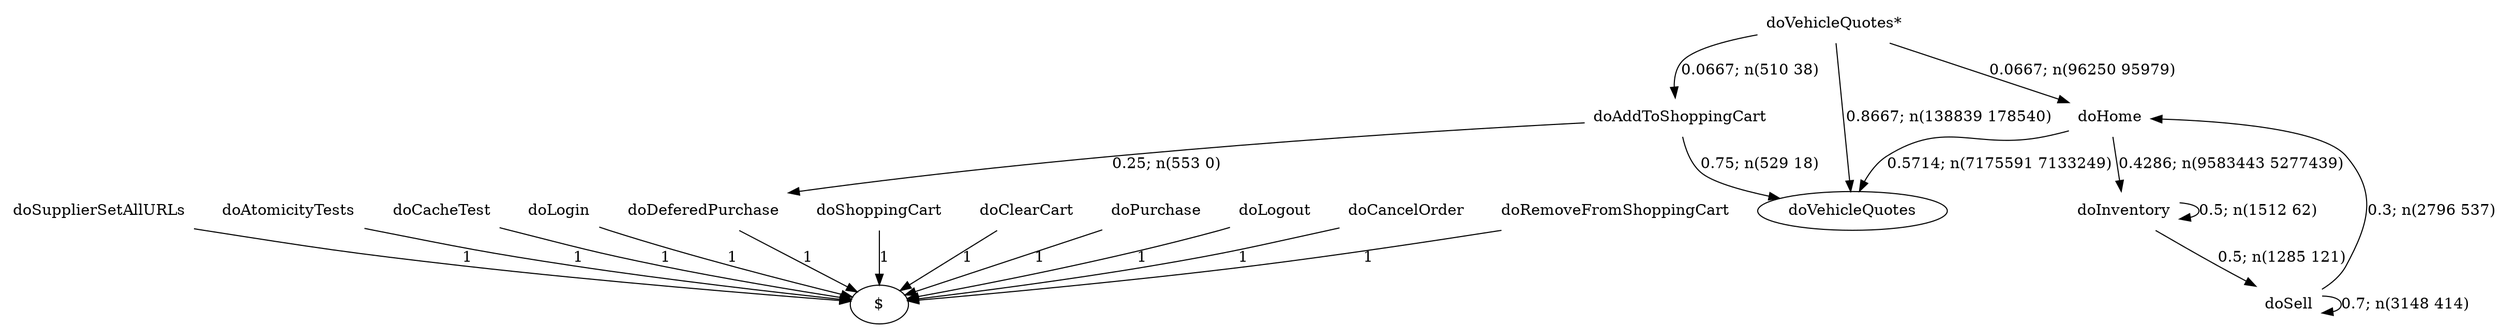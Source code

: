 digraph G {"doVehicleQuotes*" [label="doVehicleQuotes*",shape=none];"doSupplierSetAllURLs" [label="doSupplierSetAllURLs",shape=none];"doAtomicityTests" [label="doAtomicityTests",shape=none];"doCacheTest" [label="doCacheTest",shape=none];"doLogin" [label="doLogin",shape=none];"doAddToShoppingCart" [label="doAddToShoppingCart",shape=none];"doDeferedPurchase" [label="doDeferedPurchase",shape=none];"doHome" [label="doHome",shape=none];"doShoppingCart" [label="doShoppingCart",shape=none];"doClearCart" [label="doClearCart",shape=none];"doPurchase" [label="doPurchase",shape=none];"doInventory" [label="doInventory",shape=none];"doSell" [label="doSell",shape=none];"doLogout" [label="doLogout",shape=none];"doCancelOrder" [label="doCancelOrder",shape=none];"doRemoveFromShoppingCart" [label="doRemoveFromShoppingCart",shape=none];"doVehicleQuotes*"->"doVehicleQuotes" [style=solid,label="0.8667; n(138839 178540)"];"doVehicleQuotes*"->"doAddToShoppingCart" [style=solid,label="0.0667; n(510 38)"];"doVehicleQuotes*"->"doHome" [style=solid,label="0.0667; n(96250 95979)"];"doSupplierSetAllURLs"->"$" [style=solid,label="1"];"doAtomicityTests"->"$" [style=solid,label="1"];"doCacheTest"->"$" [style=solid,label="1"];"doLogin"->"$" [style=solid,label="1"];"doAddToShoppingCart"->"doVehicleQuotes" [style=solid,label="0.75; n(529 18)"];"doAddToShoppingCart"->"doDeferedPurchase" [style=solid,label="0.25; n(553 0)"];"doDeferedPurchase"->"$" [style=solid,label="1"];"doHome"->"doVehicleQuotes" [style=solid,label="0.5714; n(7175591 7133249)"];"doHome"->"doInventory" [style=solid,label="0.4286; n(9583443 5277439)"];"doShoppingCart"->"$" [style=solid,label="1"];"doClearCart"->"$" [style=solid,label="1"];"doPurchase"->"$" [style=solid,label="1"];"doInventory"->"doInventory" [style=solid,label="0.5; n(1512 62)"];"doInventory"->"doSell" [style=solid,label="0.5; n(1285 121)"];"doSell"->"doHome" [style=solid,label="0.3; n(2796 537)"];"doSell"->"doSell" [style=solid,label="0.7; n(3148 414)"];"doLogout"->"$" [style=solid,label="1"];"doCancelOrder"->"$" [style=solid,label="1"];"doRemoveFromShoppingCart"->"$" [style=solid,label="1"];}